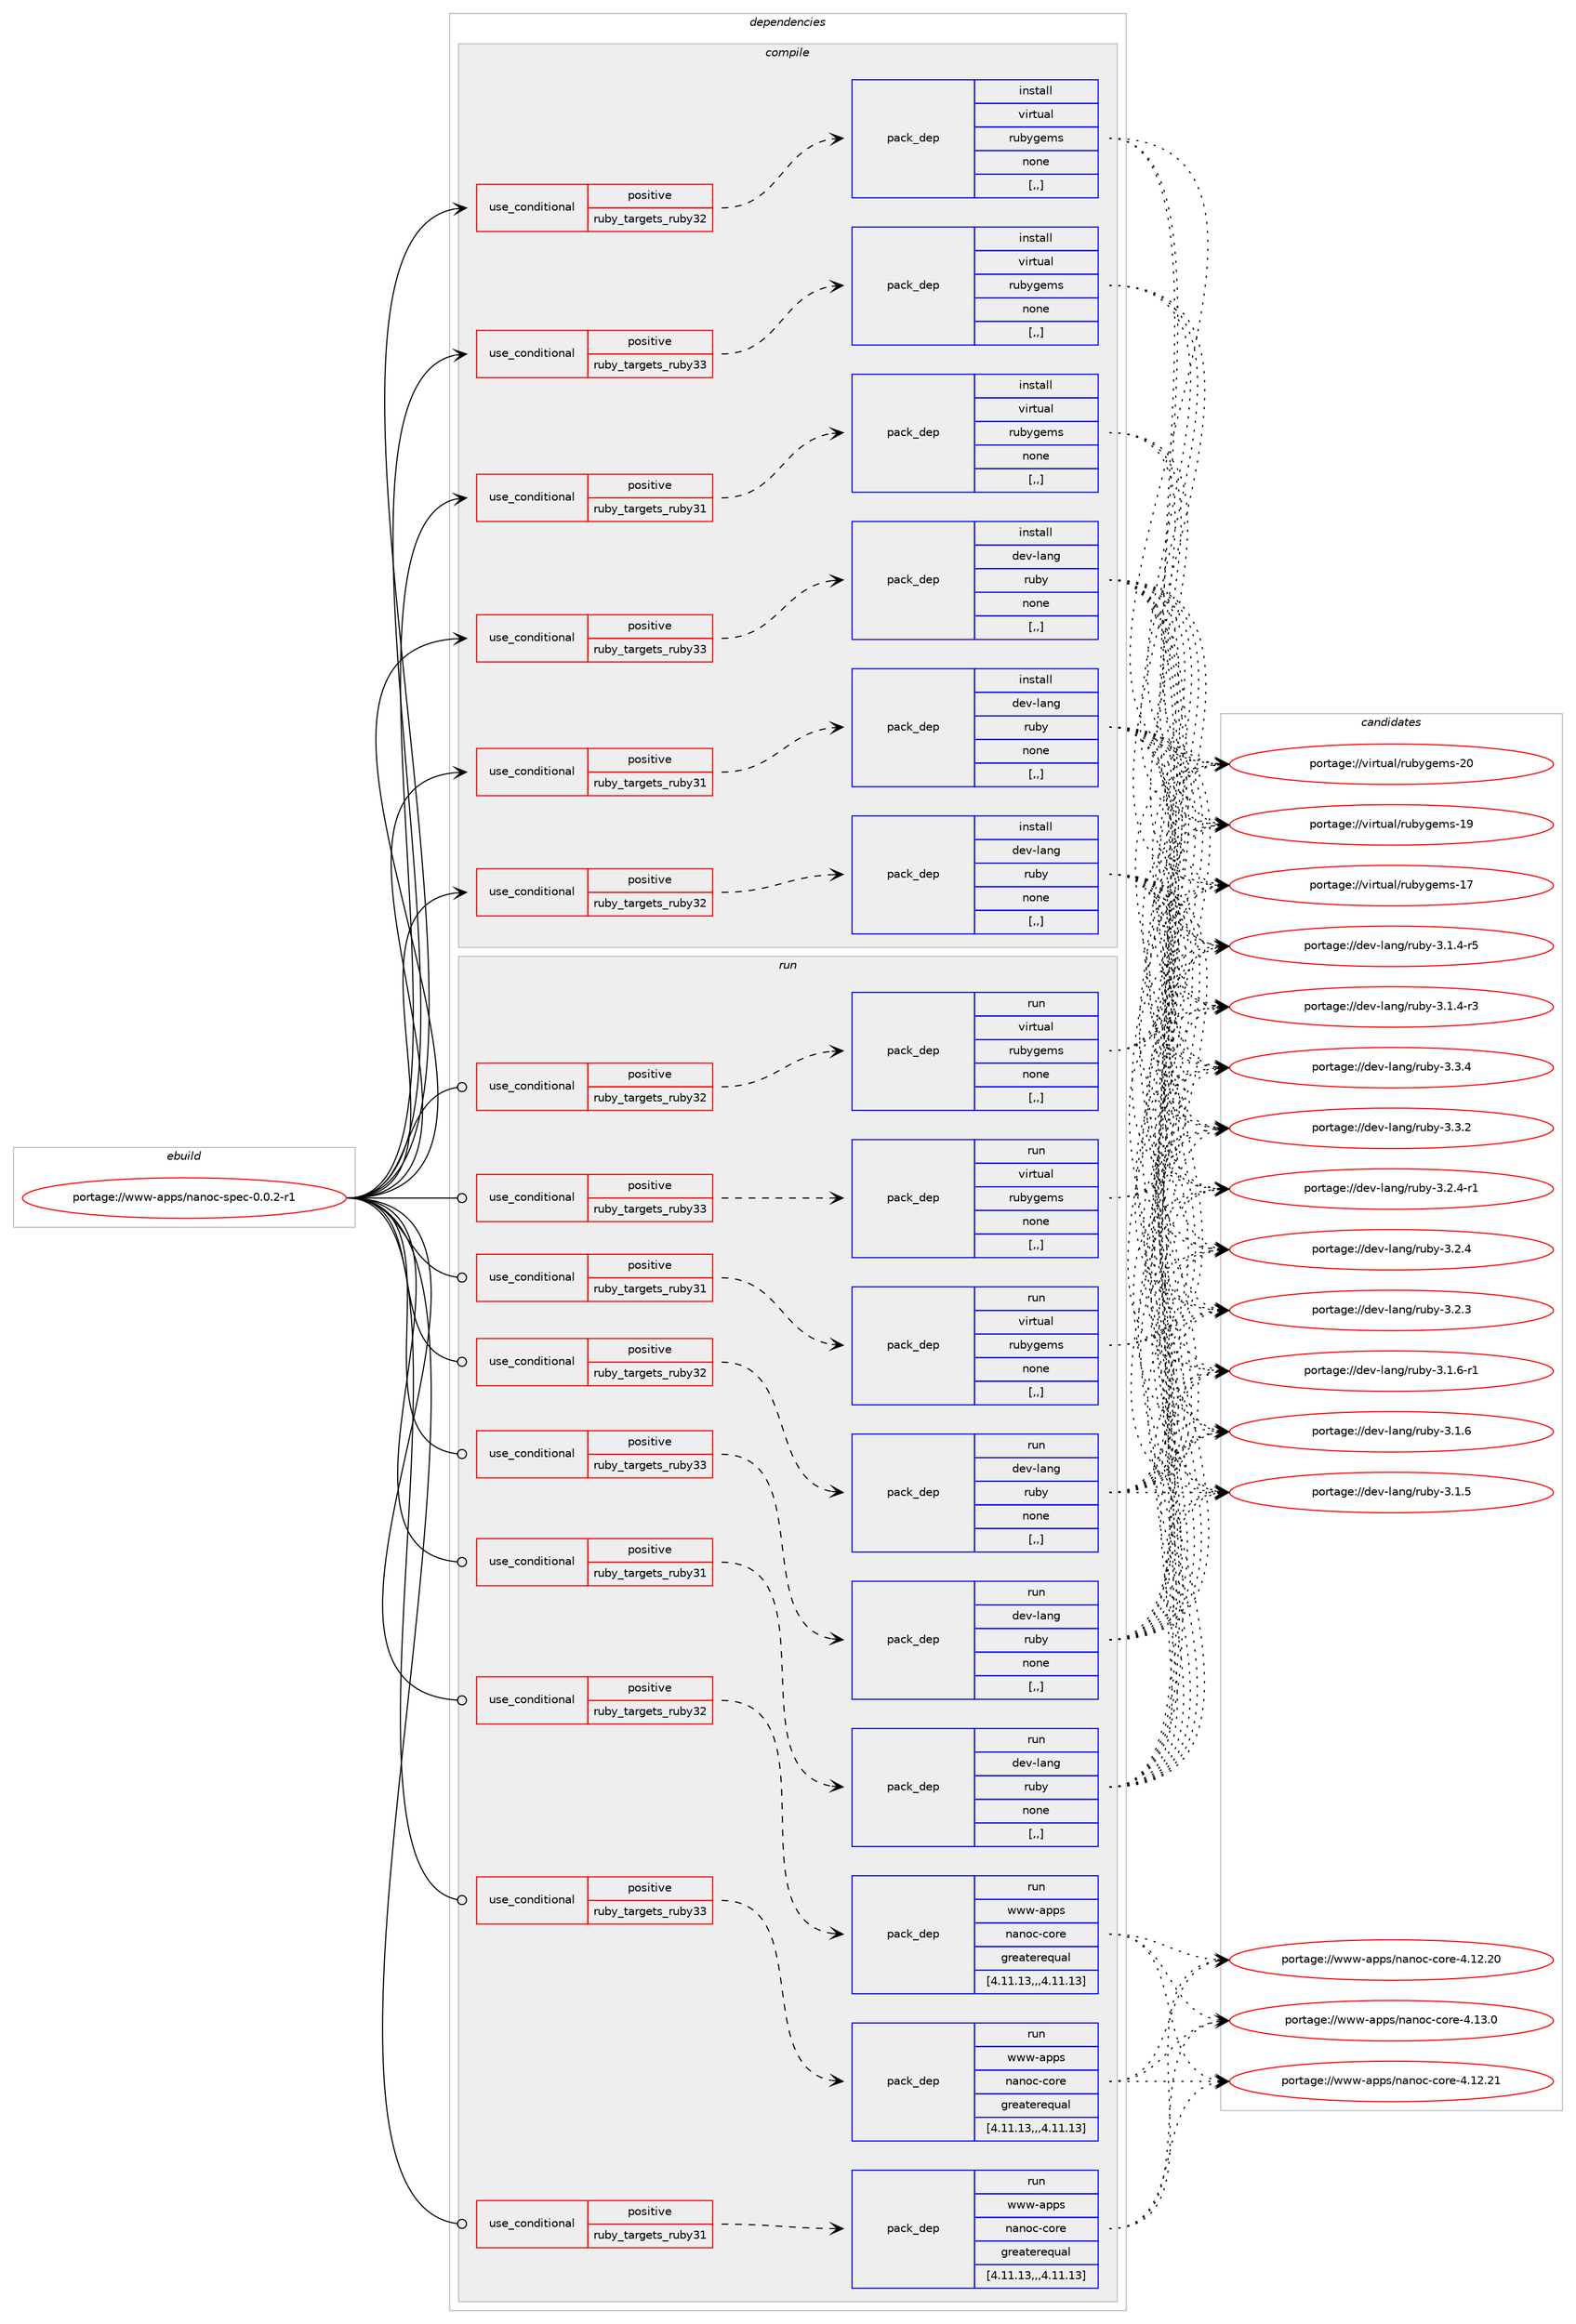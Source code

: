 digraph prolog {

# *************
# Graph options
# *************

newrank=true;
concentrate=true;
compound=true;
graph [rankdir=LR,fontname=Helvetica,fontsize=10,ranksep=1.5];#, ranksep=2.5, nodesep=0.2];
edge  [arrowhead=vee];
node  [fontname=Helvetica,fontsize=10];

# **********
# The ebuild
# **********

subgraph cluster_leftcol {
color=gray;
label=<<i>ebuild</i>>;
id [label="portage://www-apps/nanoc-spec-0.0.2-r1", color=red, width=4, href="../www-apps/nanoc-spec-0.0.2-r1.svg"];
}

# ****************
# The dependencies
# ****************

subgraph cluster_midcol {
color=gray;
label=<<i>dependencies</i>>;
subgraph cluster_compile {
fillcolor="#eeeeee";
style=filled;
label=<<i>compile</i>>;
subgraph cond118557 {
dependency445224 [label=<<TABLE BORDER="0" CELLBORDER="1" CELLSPACING="0" CELLPADDING="4"><TR><TD ROWSPAN="3" CELLPADDING="10">use_conditional</TD></TR><TR><TD>positive</TD></TR><TR><TD>ruby_targets_ruby31</TD></TR></TABLE>>, shape=none, color=red];
subgraph pack323370 {
dependency445225 [label=<<TABLE BORDER="0" CELLBORDER="1" CELLSPACING="0" CELLPADDING="4" WIDTH="220"><TR><TD ROWSPAN="6" CELLPADDING="30">pack_dep</TD></TR><TR><TD WIDTH="110">install</TD></TR><TR><TD>dev-lang</TD></TR><TR><TD>ruby</TD></TR><TR><TD>none</TD></TR><TR><TD>[,,]</TD></TR></TABLE>>, shape=none, color=blue];
}
dependency445224:e -> dependency445225:w [weight=20,style="dashed",arrowhead="vee"];
}
id:e -> dependency445224:w [weight=20,style="solid",arrowhead="vee"];
subgraph cond118558 {
dependency445226 [label=<<TABLE BORDER="0" CELLBORDER="1" CELLSPACING="0" CELLPADDING="4"><TR><TD ROWSPAN="3" CELLPADDING="10">use_conditional</TD></TR><TR><TD>positive</TD></TR><TR><TD>ruby_targets_ruby31</TD></TR></TABLE>>, shape=none, color=red];
subgraph pack323371 {
dependency445227 [label=<<TABLE BORDER="0" CELLBORDER="1" CELLSPACING="0" CELLPADDING="4" WIDTH="220"><TR><TD ROWSPAN="6" CELLPADDING="30">pack_dep</TD></TR><TR><TD WIDTH="110">install</TD></TR><TR><TD>virtual</TD></TR><TR><TD>rubygems</TD></TR><TR><TD>none</TD></TR><TR><TD>[,,]</TD></TR></TABLE>>, shape=none, color=blue];
}
dependency445226:e -> dependency445227:w [weight=20,style="dashed",arrowhead="vee"];
}
id:e -> dependency445226:w [weight=20,style="solid",arrowhead="vee"];
subgraph cond118559 {
dependency445228 [label=<<TABLE BORDER="0" CELLBORDER="1" CELLSPACING="0" CELLPADDING="4"><TR><TD ROWSPAN="3" CELLPADDING="10">use_conditional</TD></TR><TR><TD>positive</TD></TR><TR><TD>ruby_targets_ruby32</TD></TR></TABLE>>, shape=none, color=red];
subgraph pack323372 {
dependency445229 [label=<<TABLE BORDER="0" CELLBORDER="1" CELLSPACING="0" CELLPADDING="4" WIDTH="220"><TR><TD ROWSPAN="6" CELLPADDING="30">pack_dep</TD></TR><TR><TD WIDTH="110">install</TD></TR><TR><TD>dev-lang</TD></TR><TR><TD>ruby</TD></TR><TR><TD>none</TD></TR><TR><TD>[,,]</TD></TR></TABLE>>, shape=none, color=blue];
}
dependency445228:e -> dependency445229:w [weight=20,style="dashed",arrowhead="vee"];
}
id:e -> dependency445228:w [weight=20,style="solid",arrowhead="vee"];
subgraph cond118560 {
dependency445230 [label=<<TABLE BORDER="0" CELLBORDER="1" CELLSPACING="0" CELLPADDING="4"><TR><TD ROWSPAN="3" CELLPADDING="10">use_conditional</TD></TR><TR><TD>positive</TD></TR><TR><TD>ruby_targets_ruby32</TD></TR></TABLE>>, shape=none, color=red];
subgraph pack323373 {
dependency445231 [label=<<TABLE BORDER="0" CELLBORDER="1" CELLSPACING="0" CELLPADDING="4" WIDTH="220"><TR><TD ROWSPAN="6" CELLPADDING="30">pack_dep</TD></TR><TR><TD WIDTH="110">install</TD></TR><TR><TD>virtual</TD></TR><TR><TD>rubygems</TD></TR><TR><TD>none</TD></TR><TR><TD>[,,]</TD></TR></TABLE>>, shape=none, color=blue];
}
dependency445230:e -> dependency445231:w [weight=20,style="dashed",arrowhead="vee"];
}
id:e -> dependency445230:w [weight=20,style="solid",arrowhead="vee"];
subgraph cond118561 {
dependency445232 [label=<<TABLE BORDER="0" CELLBORDER="1" CELLSPACING="0" CELLPADDING="4"><TR><TD ROWSPAN="3" CELLPADDING="10">use_conditional</TD></TR><TR><TD>positive</TD></TR><TR><TD>ruby_targets_ruby33</TD></TR></TABLE>>, shape=none, color=red];
subgraph pack323374 {
dependency445233 [label=<<TABLE BORDER="0" CELLBORDER="1" CELLSPACING="0" CELLPADDING="4" WIDTH="220"><TR><TD ROWSPAN="6" CELLPADDING="30">pack_dep</TD></TR><TR><TD WIDTH="110">install</TD></TR><TR><TD>dev-lang</TD></TR><TR><TD>ruby</TD></TR><TR><TD>none</TD></TR><TR><TD>[,,]</TD></TR></TABLE>>, shape=none, color=blue];
}
dependency445232:e -> dependency445233:w [weight=20,style="dashed",arrowhead="vee"];
}
id:e -> dependency445232:w [weight=20,style="solid",arrowhead="vee"];
subgraph cond118562 {
dependency445234 [label=<<TABLE BORDER="0" CELLBORDER="1" CELLSPACING="0" CELLPADDING="4"><TR><TD ROWSPAN="3" CELLPADDING="10">use_conditional</TD></TR><TR><TD>positive</TD></TR><TR><TD>ruby_targets_ruby33</TD></TR></TABLE>>, shape=none, color=red];
subgraph pack323375 {
dependency445235 [label=<<TABLE BORDER="0" CELLBORDER="1" CELLSPACING="0" CELLPADDING="4" WIDTH="220"><TR><TD ROWSPAN="6" CELLPADDING="30">pack_dep</TD></TR><TR><TD WIDTH="110">install</TD></TR><TR><TD>virtual</TD></TR><TR><TD>rubygems</TD></TR><TR><TD>none</TD></TR><TR><TD>[,,]</TD></TR></TABLE>>, shape=none, color=blue];
}
dependency445234:e -> dependency445235:w [weight=20,style="dashed",arrowhead="vee"];
}
id:e -> dependency445234:w [weight=20,style="solid",arrowhead="vee"];
}
subgraph cluster_compileandrun {
fillcolor="#eeeeee";
style=filled;
label=<<i>compile and run</i>>;
}
subgraph cluster_run {
fillcolor="#eeeeee";
style=filled;
label=<<i>run</i>>;
subgraph cond118563 {
dependency445236 [label=<<TABLE BORDER="0" CELLBORDER="1" CELLSPACING="0" CELLPADDING="4"><TR><TD ROWSPAN="3" CELLPADDING="10">use_conditional</TD></TR><TR><TD>positive</TD></TR><TR><TD>ruby_targets_ruby31</TD></TR></TABLE>>, shape=none, color=red];
subgraph pack323376 {
dependency445237 [label=<<TABLE BORDER="0" CELLBORDER="1" CELLSPACING="0" CELLPADDING="4" WIDTH="220"><TR><TD ROWSPAN="6" CELLPADDING="30">pack_dep</TD></TR><TR><TD WIDTH="110">run</TD></TR><TR><TD>dev-lang</TD></TR><TR><TD>ruby</TD></TR><TR><TD>none</TD></TR><TR><TD>[,,]</TD></TR></TABLE>>, shape=none, color=blue];
}
dependency445236:e -> dependency445237:w [weight=20,style="dashed",arrowhead="vee"];
}
id:e -> dependency445236:w [weight=20,style="solid",arrowhead="odot"];
subgraph cond118564 {
dependency445238 [label=<<TABLE BORDER="0" CELLBORDER="1" CELLSPACING="0" CELLPADDING="4"><TR><TD ROWSPAN="3" CELLPADDING="10">use_conditional</TD></TR><TR><TD>positive</TD></TR><TR><TD>ruby_targets_ruby31</TD></TR></TABLE>>, shape=none, color=red];
subgraph pack323377 {
dependency445239 [label=<<TABLE BORDER="0" CELLBORDER="1" CELLSPACING="0" CELLPADDING="4" WIDTH="220"><TR><TD ROWSPAN="6" CELLPADDING="30">pack_dep</TD></TR><TR><TD WIDTH="110">run</TD></TR><TR><TD>virtual</TD></TR><TR><TD>rubygems</TD></TR><TR><TD>none</TD></TR><TR><TD>[,,]</TD></TR></TABLE>>, shape=none, color=blue];
}
dependency445238:e -> dependency445239:w [weight=20,style="dashed",arrowhead="vee"];
}
id:e -> dependency445238:w [weight=20,style="solid",arrowhead="odot"];
subgraph cond118565 {
dependency445240 [label=<<TABLE BORDER="0" CELLBORDER="1" CELLSPACING="0" CELLPADDING="4"><TR><TD ROWSPAN="3" CELLPADDING="10">use_conditional</TD></TR><TR><TD>positive</TD></TR><TR><TD>ruby_targets_ruby31</TD></TR></TABLE>>, shape=none, color=red];
subgraph pack323378 {
dependency445241 [label=<<TABLE BORDER="0" CELLBORDER="1" CELLSPACING="0" CELLPADDING="4" WIDTH="220"><TR><TD ROWSPAN="6" CELLPADDING="30">pack_dep</TD></TR><TR><TD WIDTH="110">run</TD></TR><TR><TD>www-apps</TD></TR><TR><TD>nanoc-core</TD></TR><TR><TD>greaterequal</TD></TR><TR><TD>[4.11.13,,,4.11.13]</TD></TR></TABLE>>, shape=none, color=blue];
}
dependency445240:e -> dependency445241:w [weight=20,style="dashed",arrowhead="vee"];
}
id:e -> dependency445240:w [weight=20,style="solid",arrowhead="odot"];
subgraph cond118566 {
dependency445242 [label=<<TABLE BORDER="0" CELLBORDER="1" CELLSPACING="0" CELLPADDING="4"><TR><TD ROWSPAN="3" CELLPADDING="10">use_conditional</TD></TR><TR><TD>positive</TD></TR><TR><TD>ruby_targets_ruby32</TD></TR></TABLE>>, shape=none, color=red];
subgraph pack323379 {
dependency445243 [label=<<TABLE BORDER="0" CELLBORDER="1" CELLSPACING="0" CELLPADDING="4" WIDTH="220"><TR><TD ROWSPAN="6" CELLPADDING="30">pack_dep</TD></TR><TR><TD WIDTH="110">run</TD></TR><TR><TD>dev-lang</TD></TR><TR><TD>ruby</TD></TR><TR><TD>none</TD></TR><TR><TD>[,,]</TD></TR></TABLE>>, shape=none, color=blue];
}
dependency445242:e -> dependency445243:w [weight=20,style="dashed",arrowhead="vee"];
}
id:e -> dependency445242:w [weight=20,style="solid",arrowhead="odot"];
subgraph cond118567 {
dependency445244 [label=<<TABLE BORDER="0" CELLBORDER="1" CELLSPACING="0" CELLPADDING="4"><TR><TD ROWSPAN="3" CELLPADDING="10">use_conditional</TD></TR><TR><TD>positive</TD></TR><TR><TD>ruby_targets_ruby32</TD></TR></TABLE>>, shape=none, color=red];
subgraph pack323380 {
dependency445245 [label=<<TABLE BORDER="0" CELLBORDER="1" CELLSPACING="0" CELLPADDING="4" WIDTH="220"><TR><TD ROWSPAN="6" CELLPADDING="30">pack_dep</TD></TR><TR><TD WIDTH="110">run</TD></TR><TR><TD>virtual</TD></TR><TR><TD>rubygems</TD></TR><TR><TD>none</TD></TR><TR><TD>[,,]</TD></TR></TABLE>>, shape=none, color=blue];
}
dependency445244:e -> dependency445245:w [weight=20,style="dashed",arrowhead="vee"];
}
id:e -> dependency445244:w [weight=20,style="solid",arrowhead="odot"];
subgraph cond118568 {
dependency445246 [label=<<TABLE BORDER="0" CELLBORDER="1" CELLSPACING="0" CELLPADDING="4"><TR><TD ROWSPAN="3" CELLPADDING="10">use_conditional</TD></TR><TR><TD>positive</TD></TR><TR><TD>ruby_targets_ruby32</TD></TR></TABLE>>, shape=none, color=red];
subgraph pack323381 {
dependency445247 [label=<<TABLE BORDER="0" CELLBORDER="1" CELLSPACING="0" CELLPADDING="4" WIDTH="220"><TR><TD ROWSPAN="6" CELLPADDING="30">pack_dep</TD></TR><TR><TD WIDTH="110">run</TD></TR><TR><TD>www-apps</TD></TR><TR><TD>nanoc-core</TD></TR><TR><TD>greaterequal</TD></TR><TR><TD>[4.11.13,,,4.11.13]</TD></TR></TABLE>>, shape=none, color=blue];
}
dependency445246:e -> dependency445247:w [weight=20,style="dashed",arrowhead="vee"];
}
id:e -> dependency445246:w [weight=20,style="solid",arrowhead="odot"];
subgraph cond118569 {
dependency445248 [label=<<TABLE BORDER="0" CELLBORDER="1" CELLSPACING="0" CELLPADDING="4"><TR><TD ROWSPAN="3" CELLPADDING="10">use_conditional</TD></TR><TR><TD>positive</TD></TR><TR><TD>ruby_targets_ruby33</TD></TR></TABLE>>, shape=none, color=red];
subgraph pack323382 {
dependency445249 [label=<<TABLE BORDER="0" CELLBORDER="1" CELLSPACING="0" CELLPADDING="4" WIDTH="220"><TR><TD ROWSPAN="6" CELLPADDING="30">pack_dep</TD></TR><TR><TD WIDTH="110">run</TD></TR><TR><TD>dev-lang</TD></TR><TR><TD>ruby</TD></TR><TR><TD>none</TD></TR><TR><TD>[,,]</TD></TR></TABLE>>, shape=none, color=blue];
}
dependency445248:e -> dependency445249:w [weight=20,style="dashed",arrowhead="vee"];
}
id:e -> dependency445248:w [weight=20,style="solid",arrowhead="odot"];
subgraph cond118570 {
dependency445250 [label=<<TABLE BORDER="0" CELLBORDER="1" CELLSPACING="0" CELLPADDING="4"><TR><TD ROWSPAN="3" CELLPADDING="10">use_conditional</TD></TR><TR><TD>positive</TD></TR><TR><TD>ruby_targets_ruby33</TD></TR></TABLE>>, shape=none, color=red];
subgraph pack323383 {
dependency445251 [label=<<TABLE BORDER="0" CELLBORDER="1" CELLSPACING="0" CELLPADDING="4" WIDTH="220"><TR><TD ROWSPAN="6" CELLPADDING="30">pack_dep</TD></TR><TR><TD WIDTH="110">run</TD></TR><TR><TD>virtual</TD></TR><TR><TD>rubygems</TD></TR><TR><TD>none</TD></TR><TR><TD>[,,]</TD></TR></TABLE>>, shape=none, color=blue];
}
dependency445250:e -> dependency445251:w [weight=20,style="dashed",arrowhead="vee"];
}
id:e -> dependency445250:w [weight=20,style="solid",arrowhead="odot"];
subgraph cond118571 {
dependency445252 [label=<<TABLE BORDER="0" CELLBORDER="1" CELLSPACING="0" CELLPADDING="4"><TR><TD ROWSPAN="3" CELLPADDING="10">use_conditional</TD></TR><TR><TD>positive</TD></TR><TR><TD>ruby_targets_ruby33</TD></TR></TABLE>>, shape=none, color=red];
subgraph pack323384 {
dependency445253 [label=<<TABLE BORDER="0" CELLBORDER="1" CELLSPACING="0" CELLPADDING="4" WIDTH="220"><TR><TD ROWSPAN="6" CELLPADDING="30">pack_dep</TD></TR><TR><TD WIDTH="110">run</TD></TR><TR><TD>www-apps</TD></TR><TR><TD>nanoc-core</TD></TR><TR><TD>greaterequal</TD></TR><TR><TD>[4.11.13,,,4.11.13]</TD></TR></TABLE>>, shape=none, color=blue];
}
dependency445252:e -> dependency445253:w [weight=20,style="dashed",arrowhead="vee"];
}
id:e -> dependency445252:w [weight=20,style="solid",arrowhead="odot"];
}
}

# **************
# The candidates
# **************

subgraph cluster_choices {
rank=same;
color=gray;
label=<<i>candidates</i>>;

subgraph choice323370 {
color=black;
nodesep=1;
choice10010111845108971101034711411798121455146514652 [label="portage://dev-lang/ruby-3.3.4", color=red, width=4,href="../dev-lang/ruby-3.3.4.svg"];
choice10010111845108971101034711411798121455146514650 [label="portage://dev-lang/ruby-3.3.2", color=red, width=4,href="../dev-lang/ruby-3.3.2.svg"];
choice100101118451089711010347114117981214551465046524511449 [label="portage://dev-lang/ruby-3.2.4-r1", color=red, width=4,href="../dev-lang/ruby-3.2.4-r1.svg"];
choice10010111845108971101034711411798121455146504652 [label="portage://dev-lang/ruby-3.2.4", color=red, width=4,href="../dev-lang/ruby-3.2.4.svg"];
choice10010111845108971101034711411798121455146504651 [label="portage://dev-lang/ruby-3.2.3", color=red, width=4,href="../dev-lang/ruby-3.2.3.svg"];
choice100101118451089711010347114117981214551464946544511449 [label="portage://dev-lang/ruby-3.1.6-r1", color=red, width=4,href="../dev-lang/ruby-3.1.6-r1.svg"];
choice10010111845108971101034711411798121455146494654 [label="portage://dev-lang/ruby-3.1.6", color=red, width=4,href="../dev-lang/ruby-3.1.6.svg"];
choice10010111845108971101034711411798121455146494653 [label="portage://dev-lang/ruby-3.1.5", color=red, width=4,href="../dev-lang/ruby-3.1.5.svg"];
choice100101118451089711010347114117981214551464946524511453 [label="portage://dev-lang/ruby-3.1.4-r5", color=red, width=4,href="../dev-lang/ruby-3.1.4-r5.svg"];
choice100101118451089711010347114117981214551464946524511451 [label="portage://dev-lang/ruby-3.1.4-r3", color=red, width=4,href="../dev-lang/ruby-3.1.4-r3.svg"];
dependency445225:e -> choice10010111845108971101034711411798121455146514652:w [style=dotted,weight="100"];
dependency445225:e -> choice10010111845108971101034711411798121455146514650:w [style=dotted,weight="100"];
dependency445225:e -> choice100101118451089711010347114117981214551465046524511449:w [style=dotted,weight="100"];
dependency445225:e -> choice10010111845108971101034711411798121455146504652:w [style=dotted,weight="100"];
dependency445225:e -> choice10010111845108971101034711411798121455146504651:w [style=dotted,weight="100"];
dependency445225:e -> choice100101118451089711010347114117981214551464946544511449:w [style=dotted,weight="100"];
dependency445225:e -> choice10010111845108971101034711411798121455146494654:w [style=dotted,weight="100"];
dependency445225:e -> choice10010111845108971101034711411798121455146494653:w [style=dotted,weight="100"];
dependency445225:e -> choice100101118451089711010347114117981214551464946524511453:w [style=dotted,weight="100"];
dependency445225:e -> choice100101118451089711010347114117981214551464946524511451:w [style=dotted,weight="100"];
}
subgraph choice323371 {
color=black;
nodesep=1;
choice118105114116117971084711411798121103101109115455048 [label="portage://virtual/rubygems-20", color=red, width=4,href="../virtual/rubygems-20.svg"];
choice118105114116117971084711411798121103101109115454957 [label="portage://virtual/rubygems-19", color=red, width=4,href="../virtual/rubygems-19.svg"];
choice118105114116117971084711411798121103101109115454955 [label="portage://virtual/rubygems-17", color=red, width=4,href="../virtual/rubygems-17.svg"];
dependency445227:e -> choice118105114116117971084711411798121103101109115455048:w [style=dotted,weight="100"];
dependency445227:e -> choice118105114116117971084711411798121103101109115454957:w [style=dotted,weight="100"];
dependency445227:e -> choice118105114116117971084711411798121103101109115454955:w [style=dotted,weight="100"];
}
subgraph choice323372 {
color=black;
nodesep=1;
choice10010111845108971101034711411798121455146514652 [label="portage://dev-lang/ruby-3.3.4", color=red, width=4,href="../dev-lang/ruby-3.3.4.svg"];
choice10010111845108971101034711411798121455146514650 [label="portage://dev-lang/ruby-3.3.2", color=red, width=4,href="../dev-lang/ruby-3.3.2.svg"];
choice100101118451089711010347114117981214551465046524511449 [label="portage://dev-lang/ruby-3.2.4-r1", color=red, width=4,href="../dev-lang/ruby-3.2.4-r1.svg"];
choice10010111845108971101034711411798121455146504652 [label="portage://dev-lang/ruby-3.2.4", color=red, width=4,href="../dev-lang/ruby-3.2.4.svg"];
choice10010111845108971101034711411798121455146504651 [label="portage://dev-lang/ruby-3.2.3", color=red, width=4,href="../dev-lang/ruby-3.2.3.svg"];
choice100101118451089711010347114117981214551464946544511449 [label="portage://dev-lang/ruby-3.1.6-r1", color=red, width=4,href="../dev-lang/ruby-3.1.6-r1.svg"];
choice10010111845108971101034711411798121455146494654 [label="portage://dev-lang/ruby-3.1.6", color=red, width=4,href="../dev-lang/ruby-3.1.6.svg"];
choice10010111845108971101034711411798121455146494653 [label="portage://dev-lang/ruby-3.1.5", color=red, width=4,href="../dev-lang/ruby-3.1.5.svg"];
choice100101118451089711010347114117981214551464946524511453 [label="portage://dev-lang/ruby-3.1.4-r5", color=red, width=4,href="../dev-lang/ruby-3.1.4-r5.svg"];
choice100101118451089711010347114117981214551464946524511451 [label="portage://dev-lang/ruby-3.1.4-r3", color=red, width=4,href="../dev-lang/ruby-3.1.4-r3.svg"];
dependency445229:e -> choice10010111845108971101034711411798121455146514652:w [style=dotted,weight="100"];
dependency445229:e -> choice10010111845108971101034711411798121455146514650:w [style=dotted,weight="100"];
dependency445229:e -> choice100101118451089711010347114117981214551465046524511449:w [style=dotted,weight="100"];
dependency445229:e -> choice10010111845108971101034711411798121455146504652:w [style=dotted,weight="100"];
dependency445229:e -> choice10010111845108971101034711411798121455146504651:w [style=dotted,weight="100"];
dependency445229:e -> choice100101118451089711010347114117981214551464946544511449:w [style=dotted,weight="100"];
dependency445229:e -> choice10010111845108971101034711411798121455146494654:w [style=dotted,weight="100"];
dependency445229:e -> choice10010111845108971101034711411798121455146494653:w [style=dotted,weight="100"];
dependency445229:e -> choice100101118451089711010347114117981214551464946524511453:w [style=dotted,weight="100"];
dependency445229:e -> choice100101118451089711010347114117981214551464946524511451:w [style=dotted,weight="100"];
}
subgraph choice323373 {
color=black;
nodesep=1;
choice118105114116117971084711411798121103101109115455048 [label="portage://virtual/rubygems-20", color=red, width=4,href="../virtual/rubygems-20.svg"];
choice118105114116117971084711411798121103101109115454957 [label="portage://virtual/rubygems-19", color=red, width=4,href="../virtual/rubygems-19.svg"];
choice118105114116117971084711411798121103101109115454955 [label="portage://virtual/rubygems-17", color=red, width=4,href="../virtual/rubygems-17.svg"];
dependency445231:e -> choice118105114116117971084711411798121103101109115455048:w [style=dotted,weight="100"];
dependency445231:e -> choice118105114116117971084711411798121103101109115454957:w [style=dotted,weight="100"];
dependency445231:e -> choice118105114116117971084711411798121103101109115454955:w [style=dotted,weight="100"];
}
subgraph choice323374 {
color=black;
nodesep=1;
choice10010111845108971101034711411798121455146514652 [label="portage://dev-lang/ruby-3.3.4", color=red, width=4,href="../dev-lang/ruby-3.3.4.svg"];
choice10010111845108971101034711411798121455146514650 [label="portage://dev-lang/ruby-3.3.2", color=red, width=4,href="../dev-lang/ruby-3.3.2.svg"];
choice100101118451089711010347114117981214551465046524511449 [label="portage://dev-lang/ruby-3.2.4-r1", color=red, width=4,href="../dev-lang/ruby-3.2.4-r1.svg"];
choice10010111845108971101034711411798121455146504652 [label="portage://dev-lang/ruby-3.2.4", color=red, width=4,href="../dev-lang/ruby-3.2.4.svg"];
choice10010111845108971101034711411798121455146504651 [label="portage://dev-lang/ruby-3.2.3", color=red, width=4,href="../dev-lang/ruby-3.2.3.svg"];
choice100101118451089711010347114117981214551464946544511449 [label="portage://dev-lang/ruby-3.1.6-r1", color=red, width=4,href="../dev-lang/ruby-3.1.6-r1.svg"];
choice10010111845108971101034711411798121455146494654 [label="portage://dev-lang/ruby-3.1.6", color=red, width=4,href="../dev-lang/ruby-3.1.6.svg"];
choice10010111845108971101034711411798121455146494653 [label="portage://dev-lang/ruby-3.1.5", color=red, width=4,href="../dev-lang/ruby-3.1.5.svg"];
choice100101118451089711010347114117981214551464946524511453 [label="portage://dev-lang/ruby-3.1.4-r5", color=red, width=4,href="../dev-lang/ruby-3.1.4-r5.svg"];
choice100101118451089711010347114117981214551464946524511451 [label="portage://dev-lang/ruby-3.1.4-r3", color=red, width=4,href="../dev-lang/ruby-3.1.4-r3.svg"];
dependency445233:e -> choice10010111845108971101034711411798121455146514652:w [style=dotted,weight="100"];
dependency445233:e -> choice10010111845108971101034711411798121455146514650:w [style=dotted,weight="100"];
dependency445233:e -> choice100101118451089711010347114117981214551465046524511449:w [style=dotted,weight="100"];
dependency445233:e -> choice10010111845108971101034711411798121455146504652:w [style=dotted,weight="100"];
dependency445233:e -> choice10010111845108971101034711411798121455146504651:w [style=dotted,weight="100"];
dependency445233:e -> choice100101118451089711010347114117981214551464946544511449:w [style=dotted,weight="100"];
dependency445233:e -> choice10010111845108971101034711411798121455146494654:w [style=dotted,weight="100"];
dependency445233:e -> choice10010111845108971101034711411798121455146494653:w [style=dotted,weight="100"];
dependency445233:e -> choice100101118451089711010347114117981214551464946524511453:w [style=dotted,weight="100"];
dependency445233:e -> choice100101118451089711010347114117981214551464946524511451:w [style=dotted,weight="100"];
}
subgraph choice323375 {
color=black;
nodesep=1;
choice118105114116117971084711411798121103101109115455048 [label="portage://virtual/rubygems-20", color=red, width=4,href="../virtual/rubygems-20.svg"];
choice118105114116117971084711411798121103101109115454957 [label="portage://virtual/rubygems-19", color=red, width=4,href="../virtual/rubygems-19.svg"];
choice118105114116117971084711411798121103101109115454955 [label="portage://virtual/rubygems-17", color=red, width=4,href="../virtual/rubygems-17.svg"];
dependency445235:e -> choice118105114116117971084711411798121103101109115455048:w [style=dotted,weight="100"];
dependency445235:e -> choice118105114116117971084711411798121103101109115454957:w [style=dotted,weight="100"];
dependency445235:e -> choice118105114116117971084711411798121103101109115454955:w [style=dotted,weight="100"];
}
subgraph choice323376 {
color=black;
nodesep=1;
choice10010111845108971101034711411798121455146514652 [label="portage://dev-lang/ruby-3.3.4", color=red, width=4,href="../dev-lang/ruby-3.3.4.svg"];
choice10010111845108971101034711411798121455146514650 [label="portage://dev-lang/ruby-3.3.2", color=red, width=4,href="../dev-lang/ruby-3.3.2.svg"];
choice100101118451089711010347114117981214551465046524511449 [label="portage://dev-lang/ruby-3.2.4-r1", color=red, width=4,href="../dev-lang/ruby-3.2.4-r1.svg"];
choice10010111845108971101034711411798121455146504652 [label="portage://dev-lang/ruby-3.2.4", color=red, width=4,href="../dev-lang/ruby-3.2.4.svg"];
choice10010111845108971101034711411798121455146504651 [label="portage://dev-lang/ruby-3.2.3", color=red, width=4,href="../dev-lang/ruby-3.2.3.svg"];
choice100101118451089711010347114117981214551464946544511449 [label="portage://dev-lang/ruby-3.1.6-r1", color=red, width=4,href="../dev-lang/ruby-3.1.6-r1.svg"];
choice10010111845108971101034711411798121455146494654 [label="portage://dev-lang/ruby-3.1.6", color=red, width=4,href="../dev-lang/ruby-3.1.6.svg"];
choice10010111845108971101034711411798121455146494653 [label="portage://dev-lang/ruby-3.1.5", color=red, width=4,href="../dev-lang/ruby-3.1.5.svg"];
choice100101118451089711010347114117981214551464946524511453 [label="portage://dev-lang/ruby-3.1.4-r5", color=red, width=4,href="../dev-lang/ruby-3.1.4-r5.svg"];
choice100101118451089711010347114117981214551464946524511451 [label="portage://dev-lang/ruby-3.1.4-r3", color=red, width=4,href="../dev-lang/ruby-3.1.4-r3.svg"];
dependency445237:e -> choice10010111845108971101034711411798121455146514652:w [style=dotted,weight="100"];
dependency445237:e -> choice10010111845108971101034711411798121455146514650:w [style=dotted,weight="100"];
dependency445237:e -> choice100101118451089711010347114117981214551465046524511449:w [style=dotted,weight="100"];
dependency445237:e -> choice10010111845108971101034711411798121455146504652:w [style=dotted,weight="100"];
dependency445237:e -> choice10010111845108971101034711411798121455146504651:w [style=dotted,weight="100"];
dependency445237:e -> choice100101118451089711010347114117981214551464946544511449:w [style=dotted,weight="100"];
dependency445237:e -> choice10010111845108971101034711411798121455146494654:w [style=dotted,weight="100"];
dependency445237:e -> choice10010111845108971101034711411798121455146494653:w [style=dotted,weight="100"];
dependency445237:e -> choice100101118451089711010347114117981214551464946524511453:w [style=dotted,weight="100"];
dependency445237:e -> choice100101118451089711010347114117981214551464946524511451:w [style=dotted,weight="100"];
}
subgraph choice323377 {
color=black;
nodesep=1;
choice118105114116117971084711411798121103101109115455048 [label="portage://virtual/rubygems-20", color=red, width=4,href="../virtual/rubygems-20.svg"];
choice118105114116117971084711411798121103101109115454957 [label="portage://virtual/rubygems-19", color=red, width=4,href="../virtual/rubygems-19.svg"];
choice118105114116117971084711411798121103101109115454955 [label="portage://virtual/rubygems-17", color=red, width=4,href="../virtual/rubygems-17.svg"];
dependency445239:e -> choice118105114116117971084711411798121103101109115455048:w [style=dotted,weight="100"];
dependency445239:e -> choice118105114116117971084711411798121103101109115454957:w [style=dotted,weight="100"];
dependency445239:e -> choice118105114116117971084711411798121103101109115454955:w [style=dotted,weight="100"];
}
subgraph choice323378 {
color=black;
nodesep=1;
choice1191191194597112112115471109711011199459911111410145524649514648 [label="portage://www-apps/nanoc-core-4.13.0", color=red, width=4,href="../www-apps/nanoc-core-4.13.0.svg"];
choice119119119459711211211547110971101119945991111141014552464950465049 [label="portage://www-apps/nanoc-core-4.12.21", color=red, width=4,href="../www-apps/nanoc-core-4.12.21.svg"];
choice119119119459711211211547110971101119945991111141014552464950465048 [label="portage://www-apps/nanoc-core-4.12.20", color=red, width=4,href="../www-apps/nanoc-core-4.12.20.svg"];
dependency445241:e -> choice1191191194597112112115471109711011199459911111410145524649514648:w [style=dotted,weight="100"];
dependency445241:e -> choice119119119459711211211547110971101119945991111141014552464950465049:w [style=dotted,weight="100"];
dependency445241:e -> choice119119119459711211211547110971101119945991111141014552464950465048:w [style=dotted,weight="100"];
}
subgraph choice323379 {
color=black;
nodesep=1;
choice10010111845108971101034711411798121455146514652 [label="portage://dev-lang/ruby-3.3.4", color=red, width=4,href="../dev-lang/ruby-3.3.4.svg"];
choice10010111845108971101034711411798121455146514650 [label="portage://dev-lang/ruby-3.3.2", color=red, width=4,href="../dev-lang/ruby-3.3.2.svg"];
choice100101118451089711010347114117981214551465046524511449 [label="portage://dev-lang/ruby-3.2.4-r1", color=red, width=4,href="../dev-lang/ruby-3.2.4-r1.svg"];
choice10010111845108971101034711411798121455146504652 [label="portage://dev-lang/ruby-3.2.4", color=red, width=4,href="../dev-lang/ruby-3.2.4.svg"];
choice10010111845108971101034711411798121455146504651 [label="portage://dev-lang/ruby-3.2.3", color=red, width=4,href="../dev-lang/ruby-3.2.3.svg"];
choice100101118451089711010347114117981214551464946544511449 [label="portage://dev-lang/ruby-3.1.6-r1", color=red, width=4,href="../dev-lang/ruby-3.1.6-r1.svg"];
choice10010111845108971101034711411798121455146494654 [label="portage://dev-lang/ruby-3.1.6", color=red, width=4,href="../dev-lang/ruby-3.1.6.svg"];
choice10010111845108971101034711411798121455146494653 [label="portage://dev-lang/ruby-3.1.5", color=red, width=4,href="../dev-lang/ruby-3.1.5.svg"];
choice100101118451089711010347114117981214551464946524511453 [label="portage://dev-lang/ruby-3.1.4-r5", color=red, width=4,href="../dev-lang/ruby-3.1.4-r5.svg"];
choice100101118451089711010347114117981214551464946524511451 [label="portage://dev-lang/ruby-3.1.4-r3", color=red, width=4,href="../dev-lang/ruby-3.1.4-r3.svg"];
dependency445243:e -> choice10010111845108971101034711411798121455146514652:w [style=dotted,weight="100"];
dependency445243:e -> choice10010111845108971101034711411798121455146514650:w [style=dotted,weight="100"];
dependency445243:e -> choice100101118451089711010347114117981214551465046524511449:w [style=dotted,weight="100"];
dependency445243:e -> choice10010111845108971101034711411798121455146504652:w [style=dotted,weight="100"];
dependency445243:e -> choice10010111845108971101034711411798121455146504651:w [style=dotted,weight="100"];
dependency445243:e -> choice100101118451089711010347114117981214551464946544511449:w [style=dotted,weight="100"];
dependency445243:e -> choice10010111845108971101034711411798121455146494654:w [style=dotted,weight="100"];
dependency445243:e -> choice10010111845108971101034711411798121455146494653:w [style=dotted,weight="100"];
dependency445243:e -> choice100101118451089711010347114117981214551464946524511453:w [style=dotted,weight="100"];
dependency445243:e -> choice100101118451089711010347114117981214551464946524511451:w [style=dotted,weight="100"];
}
subgraph choice323380 {
color=black;
nodesep=1;
choice118105114116117971084711411798121103101109115455048 [label="portage://virtual/rubygems-20", color=red, width=4,href="../virtual/rubygems-20.svg"];
choice118105114116117971084711411798121103101109115454957 [label="portage://virtual/rubygems-19", color=red, width=4,href="../virtual/rubygems-19.svg"];
choice118105114116117971084711411798121103101109115454955 [label="portage://virtual/rubygems-17", color=red, width=4,href="../virtual/rubygems-17.svg"];
dependency445245:e -> choice118105114116117971084711411798121103101109115455048:w [style=dotted,weight="100"];
dependency445245:e -> choice118105114116117971084711411798121103101109115454957:w [style=dotted,weight="100"];
dependency445245:e -> choice118105114116117971084711411798121103101109115454955:w [style=dotted,weight="100"];
}
subgraph choice323381 {
color=black;
nodesep=1;
choice1191191194597112112115471109711011199459911111410145524649514648 [label="portage://www-apps/nanoc-core-4.13.0", color=red, width=4,href="../www-apps/nanoc-core-4.13.0.svg"];
choice119119119459711211211547110971101119945991111141014552464950465049 [label="portage://www-apps/nanoc-core-4.12.21", color=red, width=4,href="../www-apps/nanoc-core-4.12.21.svg"];
choice119119119459711211211547110971101119945991111141014552464950465048 [label="portage://www-apps/nanoc-core-4.12.20", color=red, width=4,href="../www-apps/nanoc-core-4.12.20.svg"];
dependency445247:e -> choice1191191194597112112115471109711011199459911111410145524649514648:w [style=dotted,weight="100"];
dependency445247:e -> choice119119119459711211211547110971101119945991111141014552464950465049:w [style=dotted,weight="100"];
dependency445247:e -> choice119119119459711211211547110971101119945991111141014552464950465048:w [style=dotted,weight="100"];
}
subgraph choice323382 {
color=black;
nodesep=1;
choice10010111845108971101034711411798121455146514652 [label="portage://dev-lang/ruby-3.3.4", color=red, width=4,href="../dev-lang/ruby-3.3.4.svg"];
choice10010111845108971101034711411798121455146514650 [label="portage://dev-lang/ruby-3.3.2", color=red, width=4,href="../dev-lang/ruby-3.3.2.svg"];
choice100101118451089711010347114117981214551465046524511449 [label="portage://dev-lang/ruby-3.2.4-r1", color=red, width=4,href="../dev-lang/ruby-3.2.4-r1.svg"];
choice10010111845108971101034711411798121455146504652 [label="portage://dev-lang/ruby-3.2.4", color=red, width=4,href="../dev-lang/ruby-3.2.4.svg"];
choice10010111845108971101034711411798121455146504651 [label="portage://dev-lang/ruby-3.2.3", color=red, width=4,href="../dev-lang/ruby-3.2.3.svg"];
choice100101118451089711010347114117981214551464946544511449 [label="portage://dev-lang/ruby-3.1.6-r1", color=red, width=4,href="../dev-lang/ruby-3.1.6-r1.svg"];
choice10010111845108971101034711411798121455146494654 [label="portage://dev-lang/ruby-3.1.6", color=red, width=4,href="../dev-lang/ruby-3.1.6.svg"];
choice10010111845108971101034711411798121455146494653 [label="portage://dev-lang/ruby-3.1.5", color=red, width=4,href="../dev-lang/ruby-3.1.5.svg"];
choice100101118451089711010347114117981214551464946524511453 [label="portage://dev-lang/ruby-3.1.4-r5", color=red, width=4,href="../dev-lang/ruby-3.1.4-r5.svg"];
choice100101118451089711010347114117981214551464946524511451 [label="portage://dev-lang/ruby-3.1.4-r3", color=red, width=4,href="../dev-lang/ruby-3.1.4-r3.svg"];
dependency445249:e -> choice10010111845108971101034711411798121455146514652:w [style=dotted,weight="100"];
dependency445249:e -> choice10010111845108971101034711411798121455146514650:w [style=dotted,weight="100"];
dependency445249:e -> choice100101118451089711010347114117981214551465046524511449:w [style=dotted,weight="100"];
dependency445249:e -> choice10010111845108971101034711411798121455146504652:w [style=dotted,weight="100"];
dependency445249:e -> choice10010111845108971101034711411798121455146504651:w [style=dotted,weight="100"];
dependency445249:e -> choice100101118451089711010347114117981214551464946544511449:w [style=dotted,weight="100"];
dependency445249:e -> choice10010111845108971101034711411798121455146494654:w [style=dotted,weight="100"];
dependency445249:e -> choice10010111845108971101034711411798121455146494653:w [style=dotted,weight="100"];
dependency445249:e -> choice100101118451089711010347114117981214551464946524511453:w [style=dotted,weight="100"];
dependency445249:e -> choice100101118451089711010347114117981214551464946524511451:w [style=dotted,weight="100"];
}
subgraph choice323383 {
color=black;
nodesep=1;
choice118105114116117971084711411798121103101109115455048 [label="portage://virtual/rubygems-20", color=red, width=4,href="../virtual/rubygems-20.svg"];
choice118105114116117971084711411798121103101109115454957 [label="portage://virtual/rubygems-19", color=red, width=4,href="../virtual/rubygems-19.svg"];
choice118105114116117971084711411798121103101109115454955 [label="portage://virtual/rubygems-17", color=red, width=4,href="../virtual/rubygems-17.svg"];
dependency445251:e -> choice118105114116117971084711411798121103101109115455048:w [style=dotted,weight="100"];
dependency445251:e -> choice118105114116117971084711411798121103101109115454957:w [style=dotted,weight="100"];
dependency445251:e -> choice118105114116117971084711411798121103101109115454955:w [style=dotted,weight="100"];
}
subgraph choice323384 {
color=black;
nodesep=1;
choice1191191194597112112115471109711011199459911111410145524649514648 [label="portage://www-apps/nanoc-core-4.13.0", color=red, width=4,href="../www-apps/nanoc-core-4.13.0.svg"];
choice119119119459711211211547110971101119945991111141014552464950465049 [label="portage://www-apps/nanoc-core-4.12.21", color=red, width=4,href="../www-apps/nanoc-core-4.12.21.svg"];
choice119119119459711211211547110971101119945991111141014552464950465048 [label="portage://www-apps/nanoc-core-4.12.20", color=red, width=4,href="../www-apps/nanoc-core-4.12.20.svg"];
dependency445253:e -> choice1191191194597112112115471109711011199459911111410145524649514648:w [style=dotted,weight="100"];
dependency445253:e -> choice119119119459711211211547110971101119945991111141014552464950465049:w [style=dotted,weight="100"];
dependency445253:e -> choice119119119459711211211547110971101119945991111141014552464950465048:w [style=dotted,weight="100"];
}
}

}
